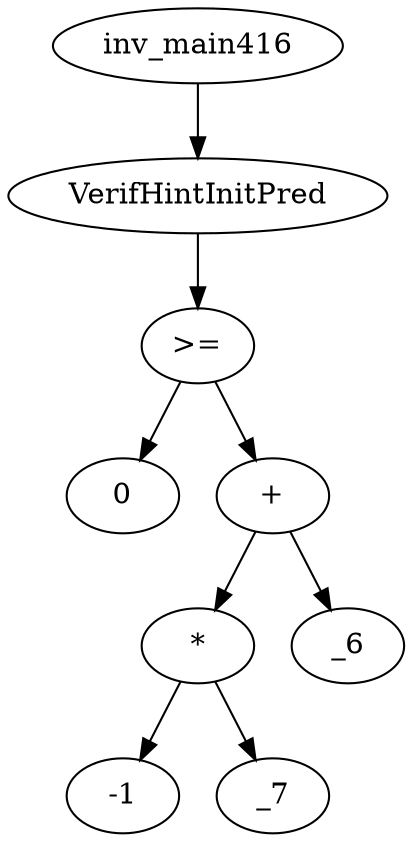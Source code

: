 digraph dag {
0 [label="inv_main416"];
1 [label="VerifHintInitPred"];
2 [label=">="];
3 [label="0"];
4 [label="+"];
5 [label="*"];
6 [label="-1"];
7 [label="_7"];
8 [label="_6"];
0->1
1->2
2->4
2 -> 3
4->5
4 -> 8
5->7
5 -> 6
}
